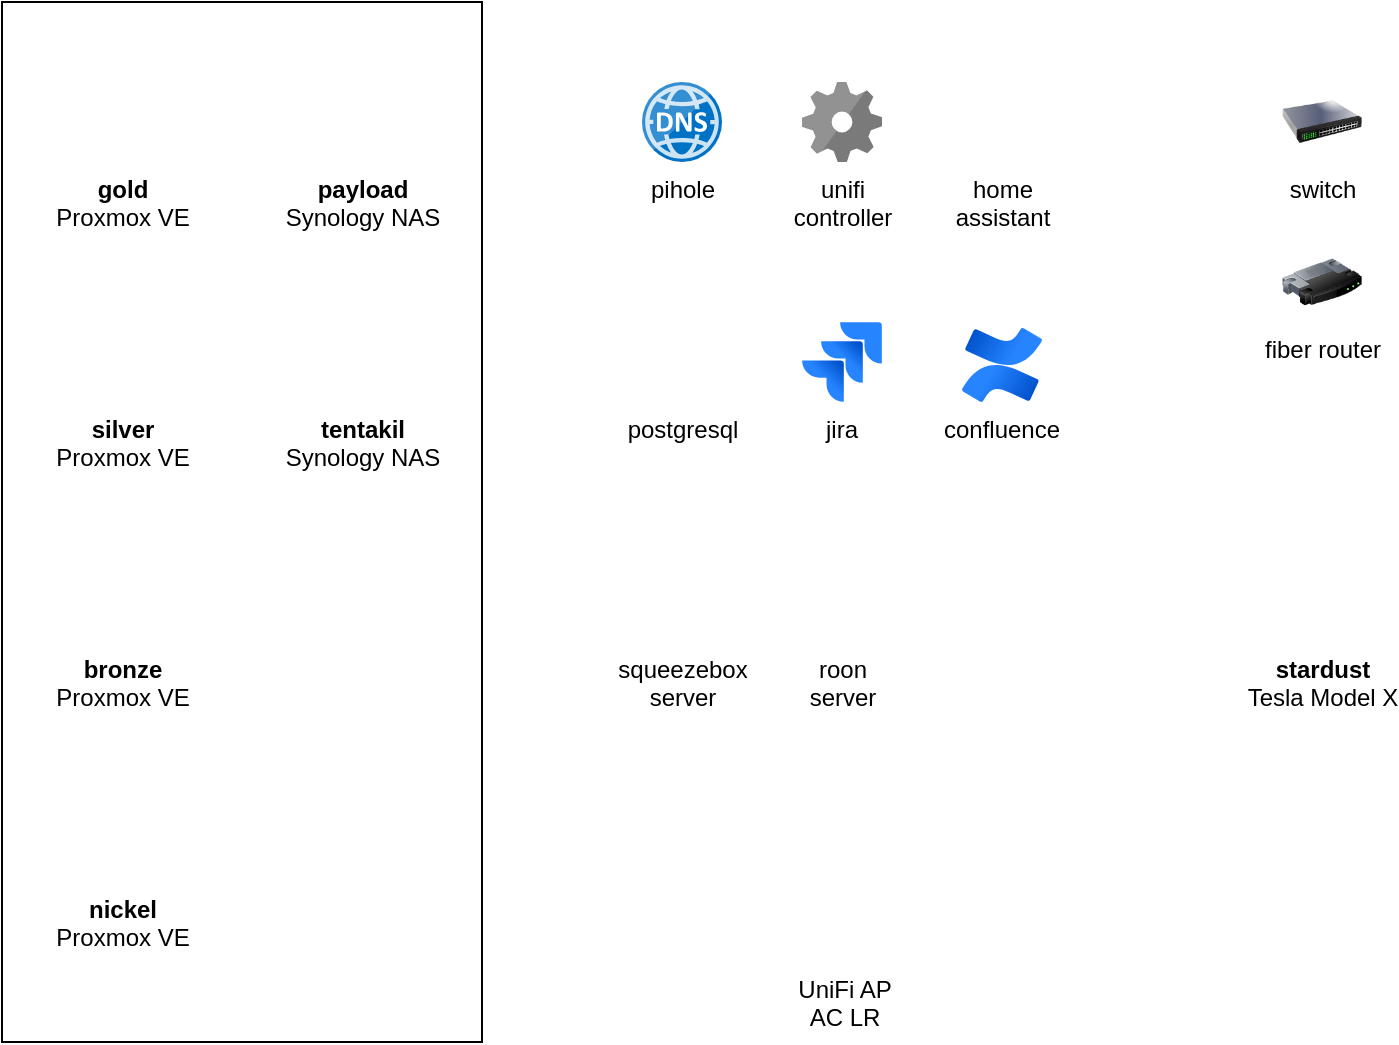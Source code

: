 <mxfile pages="1" version="11.1.5" type="github"><diagram id="fc4inPsKKncnEYqZq6jz" name="Page-1"><mxGraphModel dx="2018" dy="993" grid="1" gridSize="10" guides="1" tooltips="1" connect="1" arrows="1" fold="1" page="1" pageScale="1" pageWidth="850" pageHeight="1100" math="0" shadow="0"><root><mxCell id="0"/><mxCell id="1" parent="0"/><mxCell id="zcCKZ51vNkka2uzHVDS0-2" value="" style="rounded=0;whiteSpace=wrap;html=1;fillColor=none;" vertex="1" parent="1"><mxGeometry x="80" y="80" width="240" height="520" as="geometry"/></mxCell><mxCell id="UF4dyFxpuqHmrI4-T7yg-1" value="&lt;b&gt;gold&lt;/b&gt;&lt;br&gt;Proxmox VE" style="shape=image;html=1;verticalAlign=top;verticalLabelPosition=bottom;labelBackgroundColor=#ffffff;imageAspect=0;aspect=fixed;image=https://cdn4.iconfinder.com/data/icons/logos-brands-5/24/proxmox-128.png" parent="1" vertex="1"><mxGeometry x="120" y="120" width="40" height="40" as="geometry"/></mxCell><mxCell id="UF4dyFxpuqHmrI4-T7yg-5" value="&lt;b&gt;bronze&lt;/b&gt;&lt;br&gt;Proxmox VE" style="shape=image;html=1;verticalAlign=top;verticalLabelPosition=bottom;labelBackgroundColor=#ffffff;imageAspect=0;aspect=fixed;image=https://cdn4.iconfinder.com/data/icons/logos-brands-5/24/proxmox-128.png" parent="1" vertex="1"><mxGeometry x="120" y="360" width="40" height="40" as="geometry"/></mxCell><mxCell id="UF4dyFxpuqHmrI4-T7yg-6" value="&lt;b&gt;silver&lt;/b&gt;&lt;br&gt;Proxmox VE" style="shape=image;html=1;verticalAlign=top;verticalLabelPosition=bottom;labelBackgroundColor=#ffffff;imageAspect=0;aspect=fixed;image=https://cdn4.iconfinder.com/data/icons/logos-brands-5/24/proxmox-128.png" parent="1" vertex="1"><mxGeometry x="120" y="240" width="40" height="40" as="geometry"/></mxCell><mxCell id="UF4dyFxpuqHmrI4-T7yg-7" value="&lt;b&gt;nickel&lt;/b&gt;&lt;br&gt;Proxmox VE" style="shape=image;html=1;verticalAlign=top;verticalLabelPosition=bottom;labelBackgroundColor=#ffffff;imageAspect=0;aspect=fixed;image=https://cdn4.iconfinder.com/data/icons/logos-brands-5/24/proxmox-128.png" parent="1" vertex="1"><mxGeometry x="120" y="480" width="40" height="40" as="geometry"/></mxCell><mxCell id="zcCKZ51vNkka2uzHVDS0-3" value="&lt;b&gt;payload&lt;/b&gt;&lt;br&gt;Synology NAS" style="shape=image;html=1;verticalAlign=top;verticalLabelPosition=bottom;labelBackgroundColor=#ffffff;imageAspect=0;aspect=fixed;image=https://cdn0.iconfinder.com/data/icons/windows8_icons/26/nas.png" vertex="1" parent="1"><mxGeometry x="240" y="120" width="40" height="40" as="geometry"/></mxCell><mxCell id="zcCKZ51vNkka2uzHVDS0-4" value="&lt;b&gt;tentakil&lt;/b&gt;&lt;br&gt;Synology NAS" style="shape=image;html=1;verticalAlign=top;verticalLabelPosition=bottom;labelBackgroundColor=#ffffff;imageAspect=0;aspect=fixed;image=https://cdn0.iconfinder.com/data/icons/windows8_icons/26/nas.png" vertex="1" parent="1"><mxGeometry x="240" y="240" width="40" height="40" as="geometry"/></mxCell><mxCell id="zcCKZ51vNkka2uzHVDS0-6" value="pihole" style="aspect=fixed;html=1;perimeter=none;align=center;shadow=0;dashed=0;image;fontSize=12;image=img/lib/mscae/DNS.svg;" vertex="1" parent="1"><mxGeometry x="400" y="120" width="40" height="40" as="geometry"/></mxCell><mxCell id="zcCKZ51vNkka2uzHVDS0-7" value="&lt;div&gt;home&lt;/div&gt;&lt;div&gt;assistant&lt;br&gt;&lt;/div&gt;" style="shape=image;html=1;verticalAlign=top;verticalLabelPosition=bottom;labelBackgroundColor=#ffffff;imageAspect=0;aspect=fixed;image=https://cdn3.iconfinder.com/data/icons/tango-icon-library/48/go-home-128.png" vertex="1" parent="1"><mxGeometry x="560" y="120" width="40" height="40" as="geometry"/></mxCell><mxCell id="zcCKZ51vNkka2uzHVDS0-12" value="switch" style="image;html=1;labelBackgroundColor=#ffffff;image=img/lib/clip_art/networking/Switch_128x128.png;fillColor=none;" vertex="1" parent="1"><mxGeometry x="720" y="120" width="40" height="40" as="geometry"/></mxCell><mxCell id="zcCKZ51vNkka2uzHVDS0-13" value="&lt;div&gt;unifi&lt;/div&gt;&lt;div&gt;controller&lt;br&gt;&lt;/div&gt;" style="aspect=fixed;html=1;perimeter=none;align=center;shadow=0;dashed=0;image;fontSize=12;image=img/lib/mscae/GearAlternate_2.svg;fillColor=none;" vertex="1" parent="1"><mxGeometry x="480" y="120" width="40" height="40" as="geometry"/></mxCell><mxCell id="zcCKZ51vNkka2uzHVDS0-14" value="postgresql" style="shape=image;html=1;verticalAlign=top;verticalLabelPosition=bottom;labelBackgroundColor=#ffffff;imageAspect=0;aspect=fixed;image=https://cdn4.iconfinder.com/data/icons/logos-brands-5/24/postgresql-128.png;fillColor=none;" vertex="1" parent="1"><mxGeometry x="400" y="240" width="40" height="40" as="geometry"/></mxCell><mxCell id="zcCKZ51vNkka2uzHVDS0-15" value="jira" style="image;image=img/lib/atlassian/Jira_Logo.svg;fillColor=none;" vertex="1" parent="1"><mxGeometry x="480" y="240" width="40" height="40" as="geometry"/></mxCell><mxCell id="zcCKZ51vNkka2uzHVDS0-16" value="confluence" style="image;image=img/lib/atlassian/Confluence_Logo.svg;fillColor=none;" vertex="1" parent="1"><mxGeometry x="560" y="243" width="40" height="37" as="geometry"/></mxCell><mxCell id="zcCKZ51vNkka2uzHVDS0-17" value="fiber router" style="image;html=1;labelBackgroundColor=#ffffff;image=img/lib/clip_art/networking/Router_128x128.png;fillColor=none;" vertex="1" parent="1"><mxGeometry x="720" y="200" width="40" height="40" as="geometry"/></mxCell><mxCell id="zcCKZ51vNkka2uzHVDS0-19" value="&lt;b&gt;stardust&lt;/b&gt;&lt;br&gt;Tesla Model X" style="shape=image;html=1;verticalAlign=top;verticalLabelPosition=bottom;labelBackgroundColor=#ffffff;imageAspect=0;aspect=fixed;image=https://cdn3.iconfinder.com/data/icons/popular-services-brands-vol-2/512/tesla-128.png;fillColor=none;" vertex="1" parent="1"><mxGeometry x="720" y="360" width="40" height="40" as="geometry"/></mxCell><mxCell id="zcCKZ51vNkka2uzHVDS0-20" value="&lt;div&gt;squeezebox&lt;/div&gt;&lt;div&gt;server&lt;br&gt;&lt;/div&gt;" style="shape=image;html=1;verticalAlign=top;verticalLabelPosition=bottom;labelBackgroundColor=#ffffff;imageAspect=0;aspect=fixed;image=https://cdn2.iconfinder.com/data/icons/circle-icons-1/64/music-128.png;fillColor=none;" vertex="1" parent="1"><mxGeometry x="400" y="360" width="40" height="40" as="geometry"/></mxCell><mxCell id="zcCKZ51vNkka2uzHVDS0-21" value="&lt;div&gt;roon&lt;/div&gt;&lt;div&gt;server&lt;br&gt;&lt;/div&gt;" style="shape=image;html=1;verticalAlign=top;verticalLabelPosition=bottom;labelBackgroundColor=#ffffff;imageAspect=0;aspect=fixed;image=https://cdn2.iconfinder.com/data/icons/circle-icons-1/64/music-128.png;fillColor=none;" vertex="1" parent="1"><mxGeometry x="480" y="360" width="40" height="40" as="geometry"/></mxCell><mxCell id="zcCKZ51vNkka2uzHVDS0-24" value="UniFi AP&#xA;AC LR" style="shape=image;verticalLabelPosition=bottom;labelBackgroundColor=#ffffff;verticalAlign=top;aspect=fixed;imageAspect=0;image=https://image.coolblue.be/422x390/products/779649;" vertex="1" parent="1"><mxGeometry x="480" y="520" width="43" height="40" as="geometry"/></mxCell></root></mxGraphModel></diagram></mxfile>